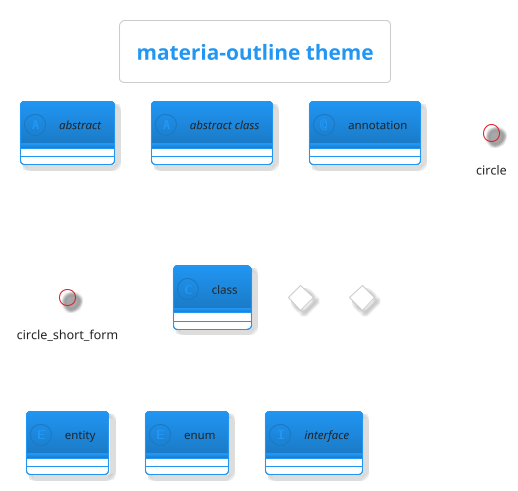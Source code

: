 ' Do not edit
' Theme Gallery
' autogenerated by script
'
@startuml
!theme materia-outline
title materia-outline theme
abstract        abstract
abstract class  "abstract class"
annotation      annotation
circle          circle
()              circle_short_form
class           class
diamond         diamond
<>              diamond_short_form
entity          entity
enum            enum
interface       interface
@enduml
